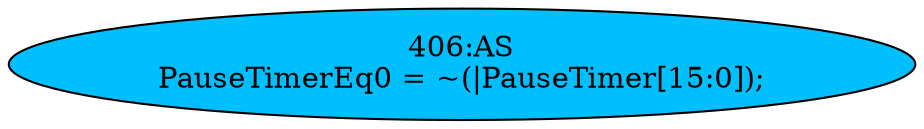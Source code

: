 strict digraph "" {
	node [label="\N"];
	"406:AS"	 [ast="<pyverilog.vparser.ast.Assign object at 0x7f2ba5b02e10>",
		def_var="['PauseTimerEq0']",
		fillcolor=deepskyblue,
		label="406:AS
PauseTimerEq0 = ~(|PauseTimer[15:0]);",
		statements="[]",
		style=filled,
		typ=Assign,
		use_var="['PauseTimer']"];
}
